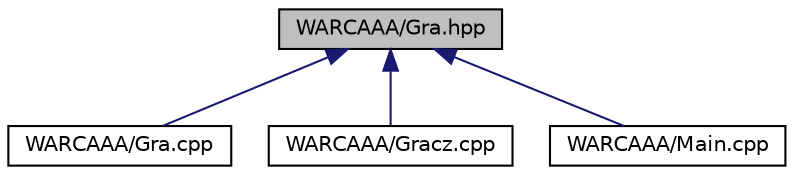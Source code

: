 digraph "WARCAAA/Gra.hpp"
{
  edge [fontname="Helvetica",fontsize="10",labelfontname="Helvetica",labelfontsize="10"];
  node [fontname="Helvetica",fontsize="10",shape=record];
  Node1 [label="WARCAAA/Gra.hpp",height=0.2,width=0.4,color="black", fillcolor="grey75", style="filled" fontcolor="black"];
  Node1 -> Node2 [dir="back",color="midnightblue",fontsize="10",style="solid"];
  Node2 [label="WARCAAA/Gra.cpp",height=0.2,width=0.4,color="black", fillcolor="white", style="filled",URL="$_gra_8cpp.html"];
  Node1 -> Node3 [dir="back",color="midnightblue",fontsize="10",style="solid"];
  Node3 [label="WARCAAA/Gracz.cpp",height=0.2,width=0.4,color="black", fillcolor="white", style="filled",URL="$_gracz_8cpp.html"];
  Node1 -> Node4 [dir="back",color="midnightblue",fontsize="10",style="solid"];
  Node4 [label="WARCAAA/Main.cpp",height=0.2,width=0.4,color="black", fillcolor="white", style="filled",URL="$_main_8cpp.html"];
}

